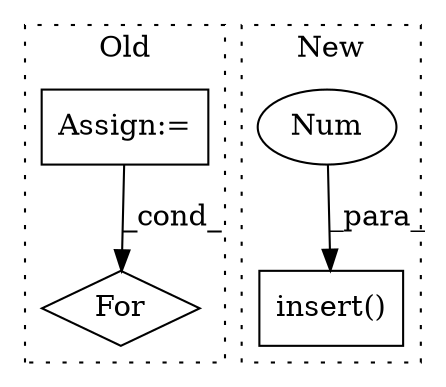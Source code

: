 digraph G {
subgraph cluster0 {
1 [label="For" a="107" s="2124,2141" l="4,14" shape="diamond"];
4 [label="Assign:=" a="68" s="2070" l="3" shape="box"];
label = "Old";
style="dotted";
}
subgraph cluster1 {
2 [label="insert()" a="75" s="798,837" l="12,1" shape="box"];
3 [label="Num" a="76" s="810" l="1" shape="ellipse"];
label = "New";
style="dotted";
}
3 -> 2 [label="_para_"];
4 -> 1 [label="_cond_"];
}